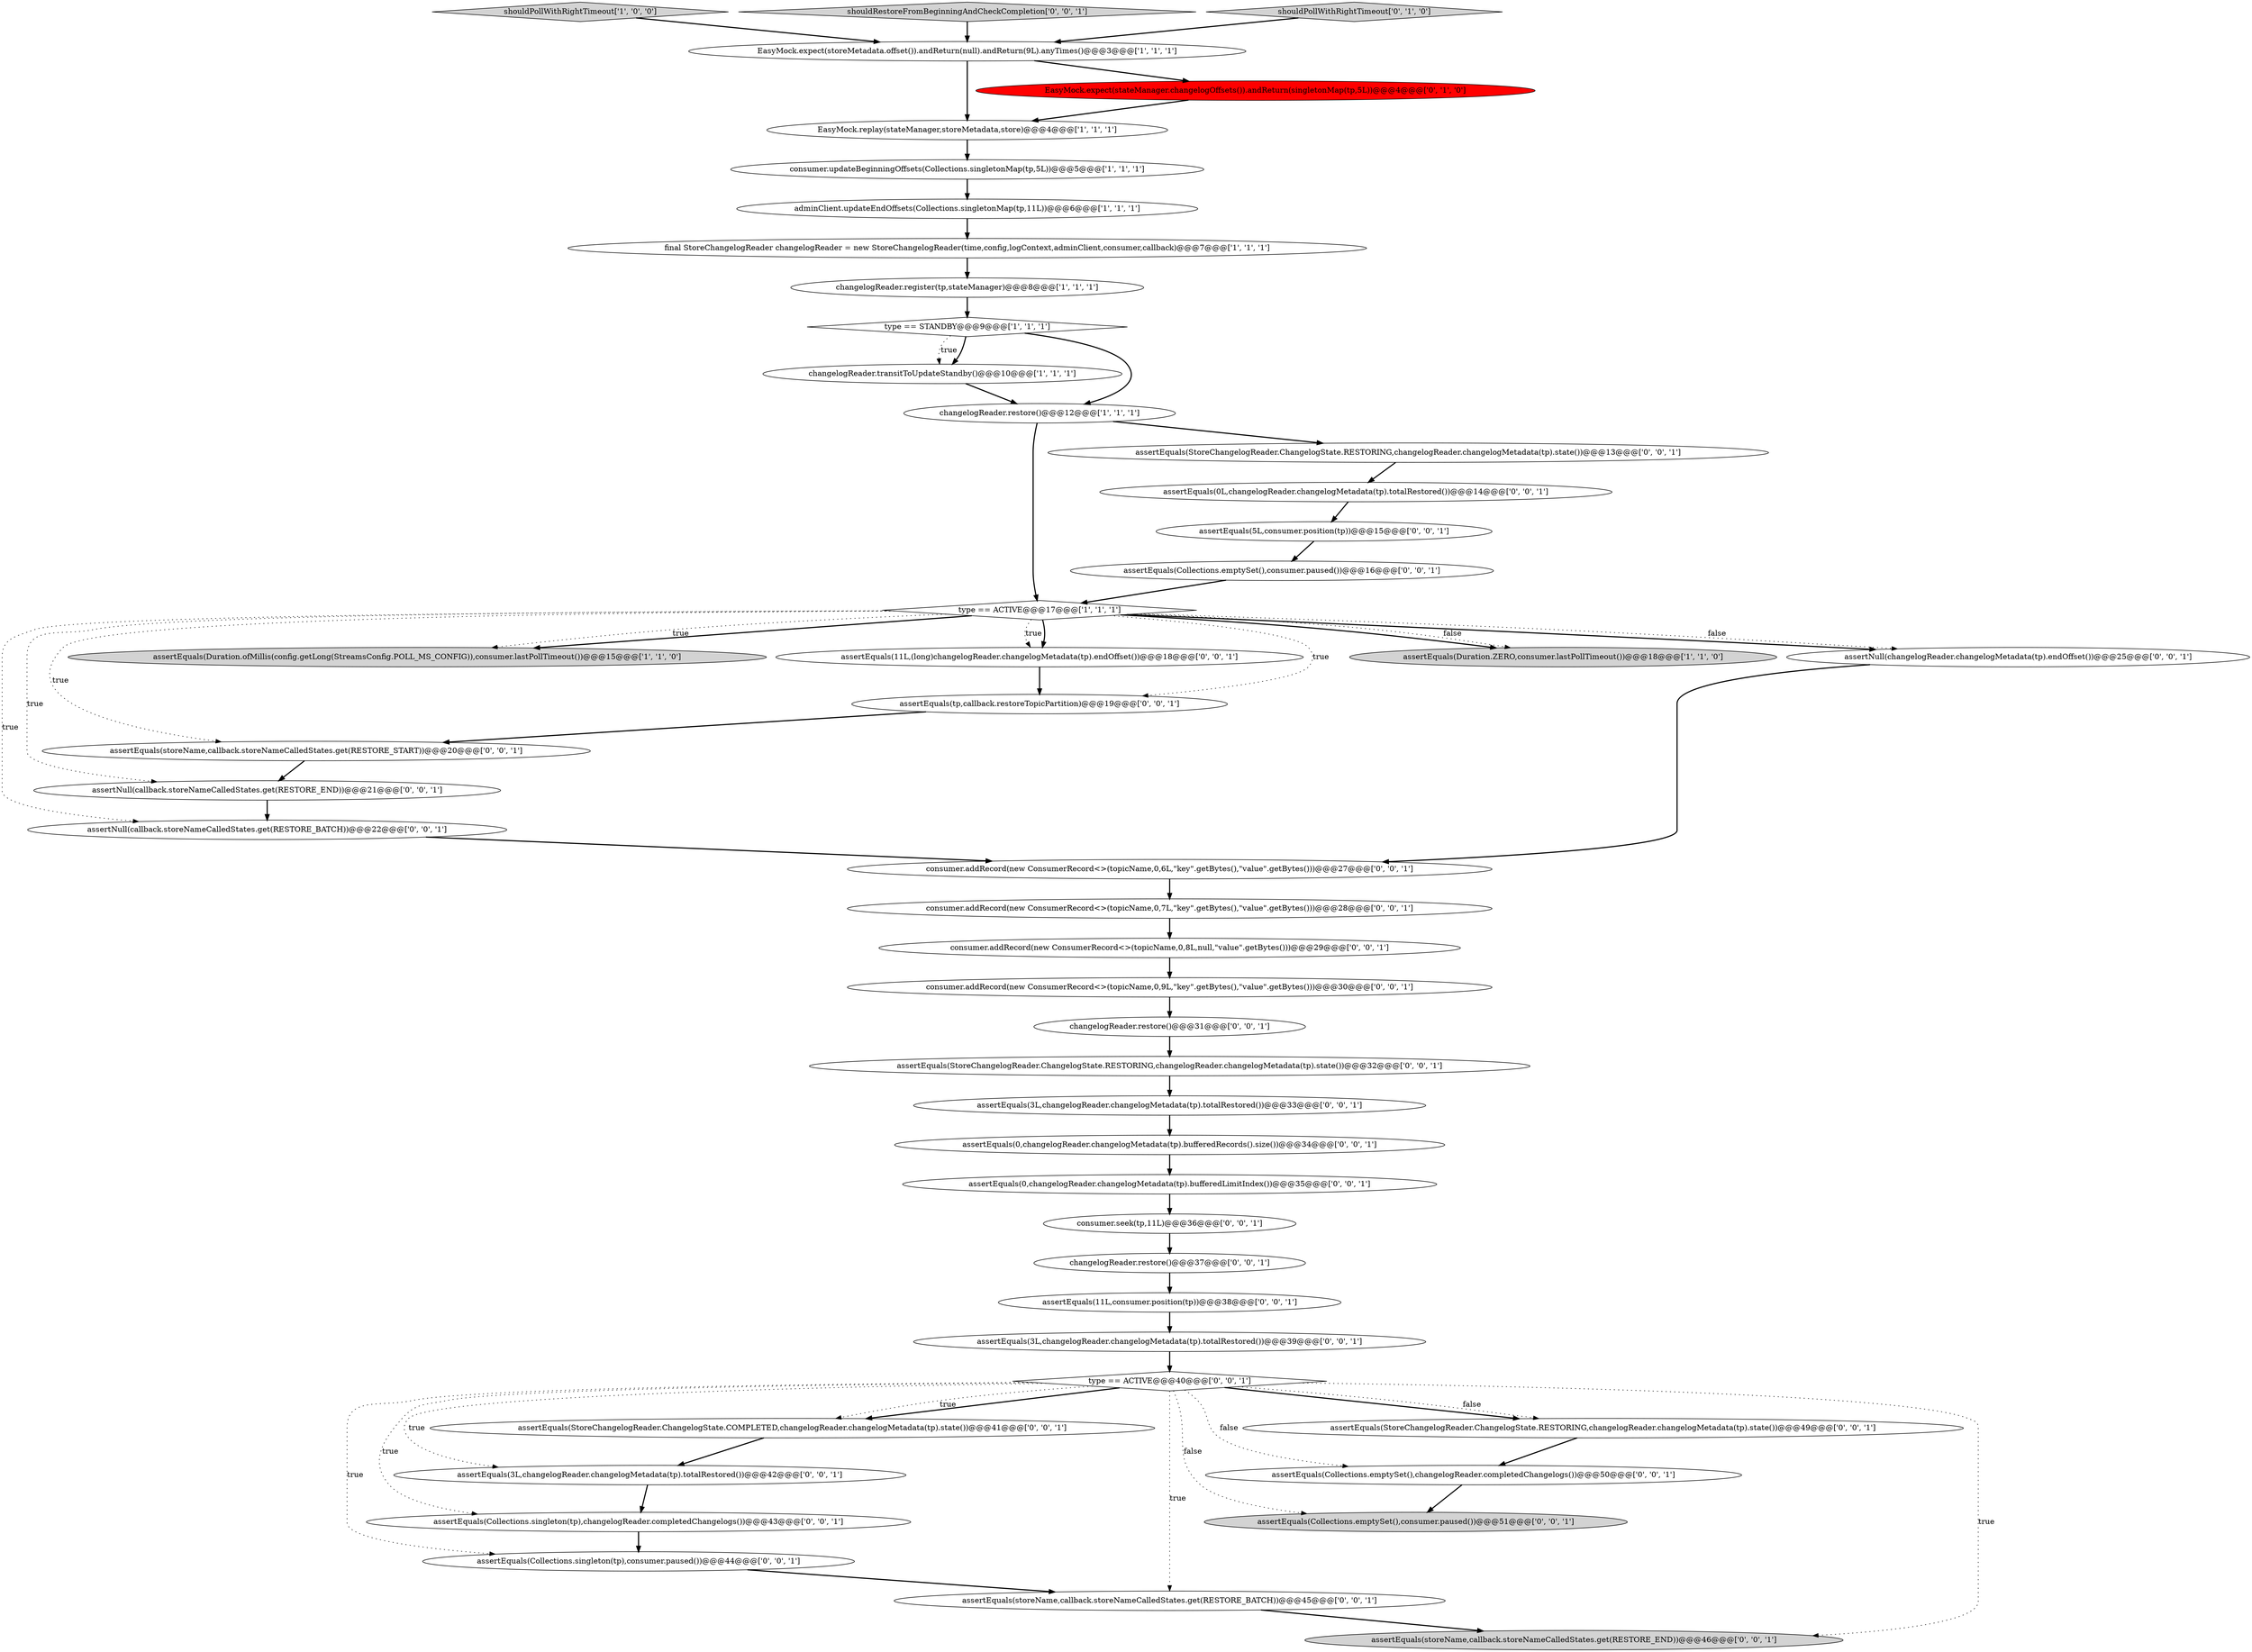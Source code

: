 digraph {
17 [style = filled, label = "assertEquals(11L,consumer.position(tp))@@@38@@@['0', '0', '1']", fillcolor = white, shape = ellipse image = "AAA0AAABBB3BBB"];
4 [style = filled, label = "type == STANDBY@@@9@@@['1', '1', '1']", fillcolor = white, shape = diamond image = "AAA0AAABBB1BBB"];
45 [style = filled, label = "assertEquals(Collections.emptySet(),consumer.paused())@@@16@@@['0', '0', '1']", fillcolor = white, shape = ellipse image = "AAA0AAABBB3BBB"];
37 [style = filled, label = "assertNull(callback.storeNameCalledStates.get(RESTORE_BATCH))@@@22@@@['0', '0', '1']", fillcolor = white, shape = ellipse image = "AAA0AAABBB3BBB"];
47 [style = filled, label = "consumer.seek(tp,11L)@@@36@@@['0', '0', '1']", fillcolor = white, shape = ellipse image = "AAA0AAABBB3BBB"];
6 [style = filled, label = "shouldPollWithRightTimeout['1', '0', '0']", fillcolor = lightgray, shape = diamond image = "AAA0AAABBB1BBB"];
10 [style = filled, label = "EasyMock.replay(stateManager,storeMetadata,store)@@@4@@@['1', '1', '1']", fillcolor = white, shape = ellipse image = "AAA0AAABBB1BBB"];
42 [style = filled, label = "shouldRestoreFromBeginningAndCheckCompletion['0', '0', '1']", fillcolor = lightgray, shape = diamond image = "AAA0AAABBB3BBB"];
25 [style = filled, label = "consumer.addRecord(new ConsumerRecord<>(topicName,0,7L,\"key\".getBytes(),\"value\".getBytes()))@@@28@@@['0', '0', '1']", fillcolor = white, shape = ellipse image = "AAA0AAABBB3BBB"];
35 [style = filled, label = "assertEquals(tp,callback.restoreTopicPartition)@@@19@@@['0', '0', '1']", fillcolor = white, shape = ellipse image = "AAA0AAABBB3BBB"];
43 [style = filled, label = "assertEquals(StoreChangelogReader.ChangelogState.RESTORING,changelogReader.changelogMetadata(tp).state())@@@32@@@['0', '0', '1']", fillcolor = white, shape = ellipse image = "AAA0AAABBB3BBB"];
38 [style = filled, label = "assertEquals(StoreChangelogReader.ChangelogState.COMPLETED,changelogReader.changelogMetadata(tp).state())@@@41@@@['0', '0', '1']", fillcolor = white, shape = ellipse image = "AAA0AAABBB3BBB"];
36 [style = filled, label = "assertEquals(3L,changelogReader.changelogMetadata(tp).totalRestored())@@@33@@@['0', '0', '1']", fillcolor = white, shape = ellipse image = "AAA0AAABBB3BBB"];
19 [style = filled, label = "assertEquals(storeName,callback.storeNameCalledStates.get(RESTORE_BATCH))@@@45@@@['0', '0', '1']", fillcolor = white, shape = ellipse image = "AAA0AAABBB3BBB"];
14 [style = filled, label = "shouldPollWithRightTimeout['0', '1', '0']", fillcolor = lightgray, shape = diamond image = "AAA0AAABBB2BBB"];
44 [style = filled, label = "assertNull(changelogReader.changelogMetadata(tp).endOffset())@@@25@@@['0', '0', '1']", fillcolor = white, shape = ellipse image = "AAA0AAABBB3BBB"];
8 [style = filled, label = "consumer.updateBeginningOffsets(Collections.singletonMap(tp,5L))@@@5@@@['1', '1', '1']", fillcolor = white, shape = ellipse image = "AAA0AAABBB1BBB"];
5 [style = filled, label = "final StoreChangelogReader changelogReader = new StoreChangelogReader(time,config,logContext,adminClient,consumer,callback)@@@7@@@['1', '1', '1']", fillcolor = white, shape = ellipse image = "AAA0AAABBB1BBB"];
2 [style = filled, label = "changelogReader.register(tp,stateManager)@@@8@@@['1', '1', '1']", fillcolor = white, shape = ellipse image = "AAA0AAABBB1BBB"];
41 [style = filled, label = "assertEquals(Collections.singleton(tp),changelogReader.completedChangelogs())@@@43@@@['0', '0', '1']", fillcolor = white, shape = ellipse image = "AAA0AAABBB3BBB"];
1 [style = filled, label = "assertEquals(Duration.ofMillis(config.getLong(StreamsConfig.POLL_MS_CONFIG)),consumer.lastPollTimeout())@@@15@@@['1', '1', '0']", fillcolor = lightgray, shape = ellipse image = "AAA0AAABBB1BBB"];
18 [style = filled, label = "assertEquals(Collections.emptySet(),consumer.paused())@@@51@@@['0', '0', '1']", fillcolor = lightgray, shape = ellipse image = "AAA0AAABBB3BBB"];
11 [style = filled, label = "type == ACTIVE@@@17@@@['1', '1', '1']", fillcolor = white, shape = diamond image = "AAA0AAABBB1BBB"];
16 [style = filled, label = "consumer.addRecord(new ConsumerRecord<>(topicName,0,8L,null,\"value\".getBytes()))@@@29@@@['0', '0', '1']", fillcolor = white, shape = ellipse image = "AAA0AAABBB3BBB"];
34 [style = filled, label = "assertEquals(3L,changelogReader.changelogMetadata(tp).totalRestored())@@@42@@@['0', '0', '1']", fillcolor = white, shape = ellipse image = "AAA0AAABBB3BBB"];
29 [style = filled, label = "changelogReader.restore()@@@37@@@['0', '0', '1']", fillcolor = white, shape = ellipse image = "AAA0AAABBB3BBB"];
12 [style = filled, label = "EasyMock.expect(storeMetadata.offset()).andReturn(null).andReturn(9L).anyTimes()@@@3@@@['1', '1', '1']", fillcolor = white, shape = ellipse image = "AAA0AAABBB1BBB"];
13 [style = filled, label = "EasyMock.expect(stateManager.changelogOffsets()).andReturn(singletonMap(tp,5L))@@@4@@@['0', '1', '0']", fillcolor = red, shape = ellipse image = "AAA1AAABBB2BBB"];
3 [style = filled, label = "changelogReader.transitToUpdateStandby()@@@10@@@['1', '1', '1']", fillcolor = white, shape = ellipse image = "AAA0AAABBB1BBB"];
20 [style = filled, label = "assertEquals(0,changelogReader.changelogMetadata(tp).bufferedLimitIndex())@@@35@@@['0', '0', '1']", fillcolor = white, shape = ellipse image = "AAA0AAABBB3BBB"];
39 [style = filled, label = "assertEquals(Collections.singleton(tp),consumer.paused())@@@44@@@['0', '0', '1']", fillcolor = white, shape = ellipse image = "AAA0AAABBB3BBB"];
46 [style = filled, label = "assertEquals(Collections.emptySet(),changelogReader.completedChangelogs())@@@50@@@['0', '0', '1']", fillcolor = white, shape = ellipse image = "AAA0AAABBB3BBB"];
22 [style = filled, label = "assertEquals(storeName,callback.storeNameCalledStates.get(RESTORE_START))@@@20@@@['0', '0', '1']", fillcolor = white, shape = ellipse image = "AAA0AAABBB3BBB"];
21 [style = filled, label = "assertEquals(storeName,callback.storeNameCalledStates.get(RESTORE_END))@@@46@@@['0', '0', '1']", fillcolor = lightgray, shape = ellipse image = "AAA0AAABBB3BBB"];
31 [style = filled, label = "assertEquals(0L,changelogReader.changelogMetadata(tp).totalRestored())@@@14@@@['0', '0', '1']", fillcolor = white, shape = ellipse image = "AAA0AAABBB3BBB"];
26 [style = filled, label = "assertEquals(3L,changelogReader.changelogMetadata(tp).totalRestored())@@@39@@@['0', '0', '1']", fillcolor = white, shape = ellipse image = "AAA0AAABBB3BBB"];
48 [style = filled, label = "assertEquals(0,changelogReader.changelogMetadata(tp).bufferedRecords().size())@@@34@@@['0', '0', '1']", fillcolor = white, shape = ellipse image = "AAA0AAABBB3BBB"];
23 [style = filled, label = "assertEquals(StoreChangelogReader.ChangelogState.RESTORING,changelogReader.changelogMetadata(tp).state())@@@13@@@['0', '0', '1']", fillcolor = white, shape = ellipse image = "AAA0AAABBB3BBB"];
24 [style = filled, label = "assertEquals(StoreChangelogReader.ChangelogState.RESTORING,changelogReader.changelogMetadata(tp).state())@@@49@@@['0', '0', '1']", fillcolor = white, shape = ellipse image = "AAA0AAABBB3BBB"];
7 [style = filled, label = "adminClient.updateEndOffsets(Collections.singletonMap(tp,11L))@@@6@@@['1', '1', '1']", fillcolor = white, shape = ellipse image = "AAA0AAABBB1BBB"];
9 [style = filled, label = "changelogReader.restore()@@@12@@@['1', '1', '1']", fillcolor = white, shape = ellipse image = "AAA0AAABBB1BBB"];
32 [style = filled, label = "assertNull(callback.storeNameCalledStates.get(RESTORE_END))@@@21@@@['0', '0', '1']", fillcolor = white, shape = ellipse image = "AAA0AAABBB3BBB"];
27 [style = filled, label = "consumer.addRecord(new ConsumerRecord<>(topicName,0,6L,\"key\".getBytes(),\"value\".getBytes()))@@@27@@@['0', '0', '1']", fillcolor = white, shape = ellipse image = "AAA0AAABBB3BBB"];
33 [style = filled, label = "type == ACTIVE@@@40@@@['0', '0', '1']", fillcolor = white, shape = diamond image = "AAA0AAABBB3BBB"];
0 [style = filled, label = "assertEquals(Duration.ZERO,consumer.lastPollTimeout())@@@18@@@['1', '1', '0']", fillcolor = lightgray, shape = ellipse image = "AAA0AAABBB1BBB"];
40 [style = filled, label = "consumer.addRecord(new ConsumerRecord<>(topicName,0,9L,\"key\".getBytes(),\"value\".getBytes()))@@@30@@@['0', '0', '1']", fillcolor = white, shape = ellipse image = "AAA0AAABBB3BBB"];
28 [style = filled, label = "assertEquals(5L,consumer.position(tp))@@@15@@@['0', '0', '1']", fillcolor = white, shape = ellipse image = "AAA0AAABBB3BBB"];
15 [style = filled, label = "assertEquals(11L,(long)changelogReader.changelogMetadata(tp).endOffset())@@@18@@@['0', '0', '1']", fillcolor = white, shape = ellipse image = "AAA0AAABBB3BBB"];
30 [style = filled, label = "changelogReader.restore()@@@31@@@['0', '0', '1']", fillcolor = white, shape = ellipse image = "AAA0AAABBB3BBB"];
23->31 [style = bold, label=""];
4->9 [style = bold, label=""];
13->10 [style = bold, label=""];
4->3 [style = bold, label=""];
11->32 [style = dotted, label="true"];
39->19 [style = bold, label=""];
16->40 [style = bold, label=""];
29->17 [style = bold, label=""];
17->26 [style = bold, label=""];
11->37 [style = dotted, label="true"];
32->37 [style = bold, label=""];
9->11 [style = bold, label=""];
37->27 [style = bold, label=""];
11->1 [style = bold, label=""];
30->43 [style = bold, label=""];
35->22 [style = bold, label=""];
11->44 [style = bold, label=""];
11->1 [style = dotted, label="true"];
33->34 [style = dotted, label="true"];
43->36 [style = bold, label=""];
22->32 [style = bold, label=""];
11->35 [style = dotted, label="true"];
34->41 [style = bold, label=""];
42->12 [style = bold, label=""];
46->18 [style = bold, label=""];
25->16 [style = bold, label=""];
2->4 [style = bold, label=""];
11->22 [style = dotted, label="true"];
20->47 [style = bold, label=""];
15->35 [style = bold, label=""];
11->15 [style = bold, label=""];
8->7 [style = bold, label=""];
45->11 [style = bold, label=""];
3->9 [style = bold, label=""];
9->23 [style = bold, label=""];
12->13 [style = bold, label=""];
47->29 [style = bold, label=""];
11->44 [style = dotted, label="false"];
5->2 [style = bold, label=""];
7->5 [style = bold, label=""];
12->10 [style = bold, label=""];
11->0 [style = bold, label=""];
4->3 [style = dotted, label="true"];
33->21 [style = dotted, label="true"];
33->18 [style = dotted, label="false"];
10->8 [style = bold, label=""];
11->0 [style = dotted, label="false"];
33->24 [style = bold, label=""];
14->12 [style = bold, label=""];
48->20 [style = bold, label=""];
36->48 [style = bold, label=""];
38->34 [style = bold, label=""];
33->24 [style = dotted, label="false"];
33->19 [style = dotted, label="true"];
33->38 [style = bold, label=""];
40->30 [style = bold, label=""];
33->41 [style = dotted, label="true"];
19->21 [style = bold, label=""];
33->38 [style = dotted, label="true"];
31->28 [style = bold, label=""];
41->39 [style = bold, label=""];
44->27 [style = bold, label=""];
11->15 [style = dotted, label="true"];
26->33 [style = bold, label=""];
27->25 [style = bold, label=""];
33->46 [style = dotted, label="false"];
24->46 [style = bold, label=""];
28->45 [style = bold, label=""];
33->39 [style = dotted, label="true"];
6->12 [style = bold, label=""];
}

